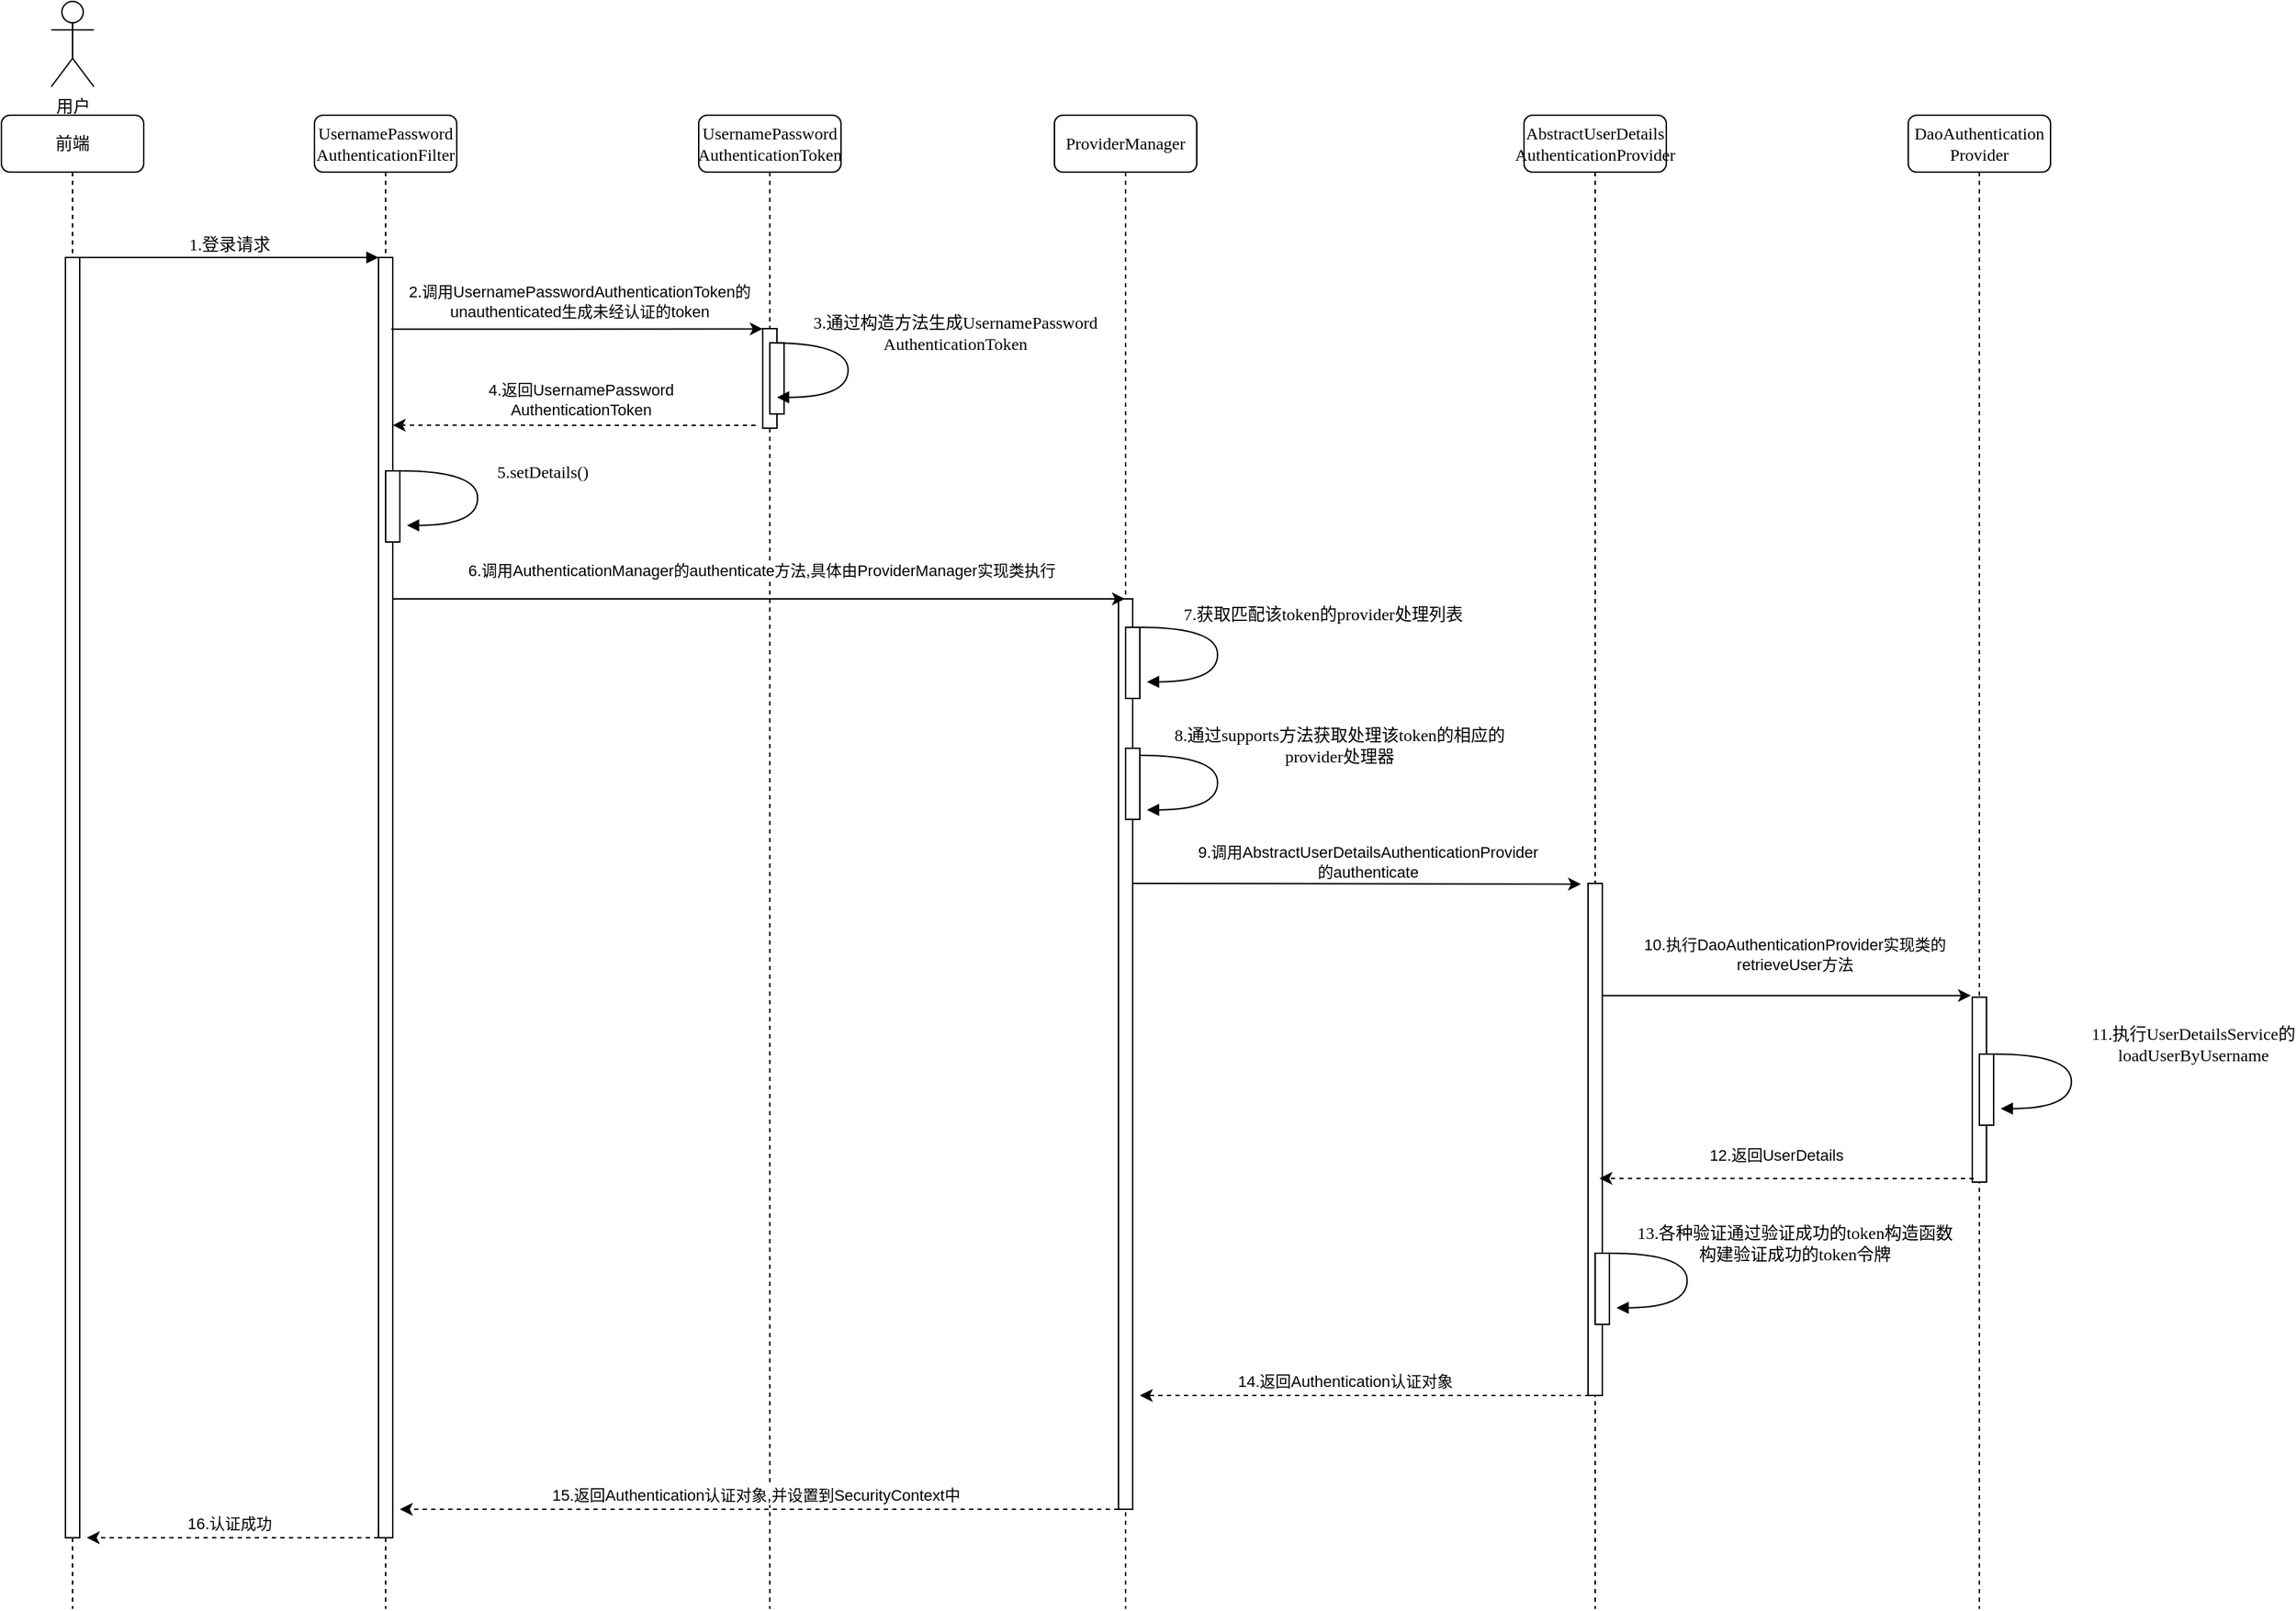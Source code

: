 <mxfile version="22.1.7" type="github">
  <diagram name="Page-1 的副本" id="eUShnUukef-zc76YGlRi">
    <mxGraphModel dx="954" dy="532" grid="1" gridSize="10" guides="1" tooltips="1" connect="1" arrows="1" fold="1" page="1" pageScale="1" pageWidth="850" pageHeight="1100" background="none" math="0" shadow="0">
      <root>
        <mxCell id="JlVxawvqB5DC8rzGfeJr-0" />
        <mxCell id="JlVxawvqB5DC8rzGfeJr-1" parent="JlVxawvqB5DC8rzGfeJr-0" />
        <mxCell id="JlVxawvqB5DC8rzGfeJr-4" value="UsernamePassword&lt;br&gt;AuthenticationFilter" style="shape=umlLifeline;perimeter=lifelinePerimeter;whiteSpace=wrap;html=1;container=1;collapsible=0;recursiveResize=0;outlineConnect=0;rounded=1;shadow=0;comic=0;labelBackgroundColor=none;strokeWidth=1;fontFamily=Verdana;fontSize=12;align=center;" parent="JlVxawvqB5DC8rzGfeJr-1" vertex="1">
          <mxGeometry x="240" y="80" width="100" height="1050" as="geometry" />
        </mxCell>
        <mxCell id="JlVxawvqB5DC8rzGfeJr-5" value="" style="html=1;points=[];perimeter=orthogonalPerimeter;rounded=0;shadow=0;comic=0;labelBackgroundColor=none;strokeWidth=1;fontFamily=Verdana;fontSize=12;align=center;" parent="JlVxawvqB5DC8rzGfeJr-4" vertex="1">
          <mxGeometry x="45" y="100" width="10" height="900" as="geometry" />
        </mxCell>
        <mxCell id="At50GQfwFZ2RmMRaV7AC-10" value="" style="html=1;points=[];perimeter=orthogonalPerimeter;rounded=0;shadow=0;comic=0;labelBackgroundColor=none;strokeWidth=1;fontFamily=Verdana;fontSize=12;align=center;" vertex="1" parent="JlVxawvqB5DC8rzGfeJr-4">
          <mxGeometry x="50" y="250" width="10" height="50" as="geometry" />
        </mxCell>
        <mxCell id="JlVxawvqB5DC8rzGfeJr-17" value="UsernamePassword&lt;br&gt;AuthenticationToken" style="shape=umlLifeline;perimeter=lifelinePerimeter;whiteSpace=wrap;html=1;container=1;collapsible=0;recursiveResize=0;outlineConnect=0;rounded=1;shadow=0;comic=0;labelBackgroundColor=none;strokeWidth=1;fontFamily=Verdana;fontSize=12;align=center;" parent="JlVxawvqB5DC8rzGfeJr-1" vertex="1">
          <mxGeometry x="510" y="80" width="100" height="1050" as="geometry" />
        </mxCell>
        <mxCell id="At50GQfwFZ2RmMRaV7AC-1" value="" style="html=1;points=[];perimeter=orthogonalPerimeter;rounded=0;shadow=0;comic=0;labelBackgroundColor=none;strokeWidth=1;fontFamily=Verdana;fontSize=12;align=center;" vertex="1" parent="JlVxawvqB5DC8rzGfeJr-17">
          <mxGeometry x="45" y="150" width="10" height="70" as="geometry" />
        </mxCell>
        <mxCell id="At50GQfwFZ2RmMRaV7AC-4" value="" style="html=1;points=[];perimeter=orthogonalPerimeter;rounded=0;shadow=0;comic=0;labelBackgroundColor=none;strokeWidth=1;fontFamily=Verdana;fontSize=12;align=center;" vertex="1" parent="JlVxawvqB5DC8rzGfeJr-17">
          <mxGeometry x="50" y="160" width="10" height="50" as="geometry" />
        </mxCell>
        <mxCell id="At50GQfwFZ2RmMRaV7AC-6" value="3.通过构造方法生成UsernamePassword&lt;br&gt;AuthenticationToken" style="html=1;verticalAlign=bottom;endArrow=block;labelBackgroundColor=none;fontFamily=Verdana;fontSize=12;elbow=vertical;edgeStyle=orthogonalEdgeStyle;curved=1;entryX=1;entryY=0.286;entryPerimeter=0;exitX=1.038;exitY=0.345;exitPerimeter=0;" edge="1" parent="JlVxawvqB5DC8rzGfeJr-17">
          <mxGeometry x="-0.093" y="75" relative="1" as="geometry">
            <mxPoint x="50.003" y="160" as="sourcePoint" />
            <mxPoint x="55.003" y="198.333" as="targetPoint" />
            <Array as="points">
              <mxPoint x="105" y="160" />
              <mxPoint x="105" y="198" />
            </Array>
            <mxPoint as="offset" />
          </mxGeometry>
        </mxCell>
        <mxCell id="JlVxawvqB5DC8rzGfeJr-27" value="ProviderManager" style="shape=umlLifeline;perimeter=lifelinePerimeter;whiteSpace=wrap;html=1;container=1;collapsible=0;recursiveResize=0;outlineConnect=0;rounded=1;shadow=0;comic=0;labelBackgroundColor=none;strokeWidth=1;fontFamily=Verdana;fontSize=12;align=center;" parent="JlVxawvqB5DC8rzGfeJr-1" vertex="1">
          <mxGeometry x="760" y="80" width="100" height="1050" as="geometry" />
        </mxCell>
        <mxCell id="At50GQfwFZ2RmMRaV7AC-9" value="" style="html=1;points=[];perimeter=orthogonalPerimeter;rounded=0;shadow=0;comic=0;labelBackgroundColor=none;strokeWidth=1;fontFamily=Verdana;fontSize=12;align=center;" vertex="1" parent="JlVxawvqB5DC8rzGfeJr-27">
          <mxGeometry x="45" y="340" width="10" height="640" as="geometry" />
        </mxCell>
        <mxCell id="At50GQfwFZ2RmMRaV7AC-13" value="" style="html=1;points=[];perimeter=orthogonalPerimeter;rounded=0;shadow=0;comic=0;labelBackgroundColor=none;strokeWidth=1;fontFamily=Verdana;fontSize=12;align=center;" vertex="1" parent="JlVxawvqB5DC8rzGfeJr-27">
          <mxGeometry x="50" y="360" width="10" height="50" as="geometry" />
        </mxCell>
        <mxCell id="At50GQfwFZ2RmMRaV7AC-15" value="" style="html=1;points=[];perimeter=orthogonalPerimeter;rounded=0;shadow=0;comic=0;labelBackgroundColor=none;strokeWidth=1;fontFamily=Verdana;fontSize=12;align=center;" vertex="1" parent="JlVxawvqB5DC8rzGfeJr-27">
          <mxGeometry x="50" y="445" width="10" height="50" as="geometry" />
        </mxCell>
        <mxCell id="JlVxawvqB5DC8rzGfeJr-29" value="前端" style="shape=umlLifeline;perimeter=lifelinePerimeter;whiteSpace=wrap;html=1;container=1;collapsible=0;recursiveResize=0;outlineConnect=0;rounded=1;shadow=0;comic=0;labelBackgroundColor=none;strokeWidth=1;fontFamily=Verdana;fontSize=12;align=center;" parent="JlVxawvqB5DC8rzGfeJr-1" vertex="1">
          <mxGeometry x="20" y="80" width="100" height="1050" as="geometry" />
        </mxCell>
        <mxCell id="JlVxawvqB5DC8rzGfeJr-30" value="" style="html=1;points=[];perimeter=orthogonalPerimeter;rounded=0;shadow=0;comic=0;labelBackgroundColor=none;strokeWidth=1;fontFamily=Verdana;fontSize=12;align=center;" parent="JlVxawvqB5DC8rzGfeJr-29" vertex="1">
          <mxGeometry x="45" y="100" width="10" height="900" as="geometry" />
        </mxCell>
        <mxCell id="JlVxawvqB5DC8rzGfeJr-33" value="1.登录请求" style="html=1;verticalAlign=bottom;endArrow=block;entryX=0;entryY=0;labelBackgroundColor=none;fontFamily=Verdana;fontSize=12;edgeStyle=elbowEdgeStyle;elbow=vertical;" parent="JlVxawvqB5DC8rzGfeJr-1" source="JlVxawvqB5DC8rzGfeJr-30" target="JlVxawvqB5DC8rzGfeJr-5" edge="1">
          <mxGeometry relative="1" as="geometry">
            <mxPoint x="220" y="190" as="sourcePoint" />
          </mxGeometry>
        </mxCell>
        <mxCell id="JlVxawvqB5DC8rzGfeJr-48" style="rounded=0;orthogonalLoop=1;jettySize=auto;html=1;dashed=1;" parent="JlVxawvqB5DC8rzGfeJr-1" edge="1">
          <mxGeometry relative="1" as="geometry">
            <mxPoint x="285" y="1080" as="sourcePoint" />
            <mxPoint x="80" y="1080" as="targetPoint" />
          </mxGeometry>
        </mxCell>
        <mxCell id="At50GQfwFZ2RmMRaV7AC-46" value="16.认证成功" style="edgeLabel;html=1;align=center;verticalAlign=middle;resizable=0;points=[];" vertex="1" connectable="0" parent="JlVxawvqB5DC8rzGfeJr-48">
          <mxGeometry x="-0.112" y="1" relative="1" as="geometry">
            <mxPoint x="-14" y="-11" as="offset" />
          </mxGeometry>
        </mxCell>
        <mxCell id="JlVxawvqB5DC8rzGfeJr-54" value="用户" style="shape=umlActor;verticalLabelPosition=bottom;verticalAlign=top;html=1;outlineConnect=0;" parent="JlVxawvqB5DC8rzGfeJr-1" vertex="1">
          <mxGeometry x="55" width="30" height="60" as="geometry" />
        </mxCell>
        <mxCell id="At50GQfwFZ2RmMRaV7AC-0" value="5.setDetails()" style="html=1;verticalAlign=bottom;endArrow=block;labelBackgroundColor=none;fontFamily=Verdana;fontSize=12;elbow=vertical;edgeStyle=orthogonalEdgeStyle;curved=1;entryX=1;entryY=0.286;entryPerimeter=0;exitX=1.038;exitY=0.345;exitPerimeter=0;" edge="1" parent="JlVxawvqB5DC8rzGfeJr-1">
          <mxGeometry x="-0.093" y="45" relative="1" as="geometry">
            <mxPoint x="300.003" y="330" as="sourcePoint" />
            <mxPoint x="305.003" y="368.333" as="targetPoint" />
            <Array as="points">
              <mxPoint x="354.67" y="330" />
              <mxPoint x="354.67" y="368" />
            </Array>
            <mxPoint as="offset" />
          </mxGeometry>
        </mxCell>
        <mxCell id="At50GQfwFZ2RmMRaV7AC-2" style="rounded=0;orthogonalLoop=1;jettySize=auto;html=1;exitX=0.9;exitY=0.056;exitDx=0;exitDy=0;exitPerimeter=0;entryX=0;entryY=0.003;entryDx=0;entryDy=0;entryPerimeter=0;" edge="1" parent="JlVxawvqB5DC8rzGfeJr-1" source="JlVxawvqB5DC8rzGfeJr-5" target="At50GQfwFZ2RmMRaV7AC-1">
          <mxGeometry relative="1" as="geometry">
            <mxPoint x="360" y="240" as="targetPoint" />
          </mxGeometry>
        </mxCell>
        <mxCell id="At50GQfwFZ2RmMRaV7AC-3" value="2.调用UsernamePasswordAuthenticationToken的&lt;br&gt;unauthenticated生成未经认证的token" style="edgeLabel;html=1;align=center;verticalAlign=middle;resizable=0;points=[];" vertex="1" connectable="0" parent="At50GQfwFZ2RmMRaV7AC-2">
          <mxGeometry x="0.007" y="-4" relative="1" as="geometry">
            <mxPoint y="-24" as="offset" />
          </mxGeometry>
        </mxCell>
        <mxCell id="At50GQfwFZ2RmMRaV7AC-7" style="rounded=0;orthogonalLoop=1;jettySize=auto;html=1;entryX=1;entryY=0.131;entryDx=0;entryDy=0;entryPerimeter=0;dashed=1;" edge="1" parent="JlVxawvqB5DC8rzGfeJr-1" target="JlVxawvqB5DC8rzGfeJr-5">
          <mxGeometry relative="1" as="geometry">
            <mxPoint x="550" y="298" as="sourcePoint" />
            <mxPoint x="300" y="298" as="targetPoint" />
          </mxGeometry>
        </mxCell>
        <mxCell id="At50GQfwFZ2RmMRaV7AC-8" value="4.返回UsernamePassword&lt;br&gt;AuthenticationToken" style="edgeLabel;html=1;align=center;verticalAlign=middle;resizable=0;points=[];" vertex="1" connectable="0" parent="At50GQfwFZ2RmMRaV7AC-7">
          <mxGeometry x="-0.035" y="-1" relative="1" as="geometry">
            <mxPoint y="-17" as="offset" />
          </mxGeometry>
        </mxCell>
        <mxCell id="At50GQfwFZ2RmMRaV7AC-11" style="rounded=0;orthogonalLoop=1;jettySize=auto;html=1;exitX=0.9;exitY=0.056;exitDx=0;exitDy=0;exitPerimeter=0;" edge="1" parent="JlVxawvqB5DC8rzGfeJr-1" target="JlVxawvqB5DC8rzGfeJr-27">
          <mxGeometry relative="1" as="geometry">
            <mxPoint x="556" y="420" as="targetPoint" />
            <mxPoint x="295" y="420" as="sourcePoint" />
          </mxGeometry>
        </mxCell>
        <mxCell id="At50GQfwFZ2RmMRaV7AC-12" value="6.调用AuthenticationManager的authenticate方法,具体由ProviderManager实现类执行" style="edgeLabel;html=1;align=center;verticalAlign=middle;resizable=0;points=[];" vertex="1" connectable="0" parent="At50GQfwFZ2RmMRaV7AC-11">
          <mxGeometry x="0.007" y="-4" relative="1" as="geometry">
            <mxPoint y="-24" as="offset" />
          </mxGeometry>
        </mxCell>
        <mxCell id="At50GQfwFZ2RmMRaV7AC-14" value="7.获取匹配该token的provider处理列表&amp;nbsp;" style="html=1;verticalAlign=bottom;endArrow=block;labelBackgroundColor=none;fontFamily=Verdana;fontSize=12;elbow=vertical;edgeStyle=orthogonalEdgeStyle;curved=1;entryX=1;entryY=0.286;entryPerimeter=0;exitX=1.038;exitY=0.345;exitPerimeter=0;" edge="1" parent="JlVxawvqB5DC8rzGfeJr-1">
          <mxGeometry x="-0.233" y="75" relative="1" as="geometry">
            <mxPoint x="820.003" y="440" as="sourcePoint" />
            <mxPoint x="825.003" y="478.333" as="targetPoint" />
            <Array as="points">
              <mxPoint x="874.67" y="440" />
              <mxPoint x="874.67" y="478" />
            </Array>
            <mxPoint as="offset" />
          </mxGeometry>
        </mxCell>
        <mxCell id="At50GQfwFZ2RmMRaV7AC-16" value="8.通过supports方法获取处理该token的相应的&lt;br&gt;provider处理器" style="html=1;verticalAlign=bottom;endArrow=block;labelBackgroundColor=none;fontFamily=Verdana;fontSize=12;elbow=vertical;edgeStyle=orthogonalEdgeStyle;curved=1;entryX=1;entryY=0.286;entryPerimeter=0;exitX=1.038;exitY=0.345;exitPerimeter=0;" edge="1" parent="JlVxawvqB5DC8rzGfeJr-1">
          <mxGeometry x="-0.093" y="85" relative="1" as="geometry">
            <mxPoint x="820.003" y="530" as="sourcePoint" />
            <mxPoint x="825.003" y="568.333" as="targetPoint" />
            <Array as="points">
              <mxPoint x="874.67" y="530" />
              <mxPoint x="874.67" y="568" />
            </Array>
            <mxPoint as="offset" />
          </mxGeometry>
        </mxCell>
        <mxCell id="At50GQfwFZ2RmMRaV7AC-18" value="AbstractUserDetails&lt;br&gt;AuthenticationProvider" style="shape=umlLifeline;perimeter=lifelinePerimeter;whiteSpace=wrap;html=1;container=1;collapsible=0;recursiveResize=0;outlineConnect=0;rounded=1;shadow=0;comic=0;labelBackgroundColor=none;strokeWidth=1;fontFamily=Verdana;fontSize=12;align=center;" vertex="1" parent="JlVxawvqB5DC8rzGfeJr-1">
          <mxGeometry x="1090" y="80" width="100" height="1050" as="geometry" />
        </mxCell>
        <mxCell id="At50GQfwFZ2RmMRaV7AC-19" value="" style="html=1;points=[];perimeter=orthogonalPerimeter;rounded=0;shadow=0;comic=0;labelBackgroundColor=none;strokeWidth=1;fontFamily=Verdana;fontSize=12;align=center;" vertex="1" parent="At50GQfwFZ2RmMRaV7AC-18">
          <mxGeometry x="45" y="540" width="10" height="360" as="geometry" />
        </mxCell>
        <mxCell id="At50GQfwFZ2RmMRaV7AC-22" style="rounded=0;orthogonalLoop=1;jettySize=auto;html=1;" edge="1" parent="At50GQfwFZ2RmMRaV7AC-18">
          <mxGeometry relative="1" as="geometry">
            <mxPoint x="-275" y="540" as="sourcePoint" />
            <mxPoint x="40" y="540.5" as="targetPoint" />
          </mxGeometry>
        </mxCell>
        <mxCell id="At50GQfwFZ2RmMRaV7AC-23" value="9.调用AbstractUserDetailsAuthenticationProvider&lt;br&gt;的authenticate" style="edgeLabel;html=1;align=center;verticalAlign=middle;resizable=0;points=[];" vertex="1" connectable="0" parent="At50GQfwFZ2RmMRaV7AC-22">
          <mxGeometry x="-0.213" relative="1" as="geometry">
            <mxPoint x="41" y="-15" as="offset" />
          </mxGeometry>
        </mxCell>
        <mxCell id="At50GQfwFZ2RmMRaV7AC-40" value="" style="html=1;points=[];perimeter=orthogonalPerimeter;rounded=0;shadow=0;comic=0;labelBackgroundColor=none;strokeWidth=1;fontFamily=Verdana;fontSize=12;align=center;" vertex="1" parent="At50GQfwFZ2RmMRaV7AC-18">
          <mxGeometry x="50" y="800" width="10" height="50" as="geometry" />
        </mxCell>
        <mxCell id="At50GQfwFZ2RmMRaV7AC-28" value="DaoAuthentication&lt;br&gt;Provider" style="shape=umlLifeline;perimeter=lifelinePerimeter;whiteSpace=wrap;html=1;container=1;collapsible=0;recursiveResize=0;outlineConnect=0;rounded=1;shadow=0;comic=0;labelBackgroundColor=none;strokeWidth=1;fontFamily=Verdana;fontSize=12;align=center;" vertex="1" parent="JlVxawvqB5DC8rzGfeJr-1">
          <mxGeometry x="1360" y="80" width="100" height="1050" as="geometry" />
        </mxCell>
        <mxCell id="At50GQfwFZ2RmMRaV7AC-29" value="" style="html=1;points=[];perimeter=orthogonalPerimeter;rounded=0;shadow=0;comic=0;labelBackgroundColor=none;strokeWidth=1;fontFamily=Verdana;fontSize=12;align=center;" vertex="1" parent="At50GQfwFZ2RmMRaV7AC-28">
          <mxGeometry x="45" y="620" width="10" height="130" as="geometry" />
        </mxCell>
        <mxCell id="At50GQfwFZ2RmMRaV7AC-36" value="" style="html=1;points=[];perimeter=orthogonalPerimeter;rounded=0;shadow=0;comic=0;labelBackgroundColor=none;strokeWidth=1;fontFamily=Verdana;fontSize=12;align=center;" vertex="1" parent="At50GQfwFZ2RmMRaV7AC-28">
          <mxGeometry x="50" y="660" width="10" height="50" as="geometry" />
        </mxCell>
        <mxCell id="At50GQfwFZ2RmMRaV7AC-34" style="rounded=0;orthogonalLoop=1;jettySize=auto;html=1;entryX=-0.1;entryY=-0.009;entryDx=0;entryDy=0;entryPerimeter=0;" edge="1" parent="JlVxawvqB5DC8rzGfeJr-1" source="At50GQfwFZ2RmMRaV7AC-19" target="At50GQfwFZ2RmMRaV7AC-29">
          <mxGeometry relative="1" as="geometry" />
        </mxCell>
        <mxCell id="At50GQfwFZ2RmMRaV7AC-35" value="10.执行DaoAuthenticationProvider实现类的&lt;br&gt;retrieveUser方法" style="edgeLabel;html=1;align=center;verticalAlign=middle;resizable=0;points=[];" vertex="1" connectable="0" parent="At50GQfwFZ2RmMRaV7AC-34">
          <mxGeometry x="-0.274" y="2" relative="1" as="geometry">
            <mxPoint x="41" y="-27" as="offset" />
          </mxGeometry>
        </mxCell>
        <mxCell id="At50GQfwFZ2RmMRaV7AC-37" value="11.执行UserDetailsService的&lt;br&gt;loadUserByUsername" style="html=1;verticalAlign=bottom;endArrow=block;labelBackgroundColor=none;fontFamily=Verdana;fontSize=12;elbow=vertical;edgeStyle=orthogonalEdgeStyle;curved=1;entryX=1;entryY=0.286;entryPerimeter=0;exitX=1.038;exitY=0.345;exitPerimeter=0;" edge="1" parent="JlVxawvqB5DC8rzGfeJr-1">
          <mxGeometry x="-0.093" y="85" relative="1" as="geometry">
            <mxPoint x="1420.003" y="740" as="sourcePoint" />
            <mxPoint x="1425.003" y="778.333" as="targetPoint" />
            <Array as="points">
              <mxPoint x="1474.67" y="740" />
              <mxPoint x="1474.67" y="778" />
            </Array>
            <mxPoint as="offset" />
          </mxGeometry>
        </mxCell>
        <mxCell id="At50GQfwFZ2RmMRaV7AC-38" style="rounded=0;orthogonalLoop=1;jettySize=auto;html=1;exitX=0.1;exitY=0.981;exitDx=0;exitDy=0;exitPerimeter=0;entryX=0.8;entryY=0.576;entryDx=0;entryDy=0;entryPerimeter=0;dashed=1;" edge="1" parent="JlVxawvqB5DC8rzGfeJr-1" source="At50GQfwFZ2RmMRaV7AC-29" target="At50GQfwFZ2RmMRaV7AC-19">
          <mxGeometry relative="1" as="geometry">
            <mxPoint x="1150" y="830" as="targetPoint" />
          </mxGeometry>
        </mxCell>
        <mxCell id="At50GQfwFZ2RmMRaV7AC-39" value="12.返回UserDetails" style="edgeLabel;html=1;align=center;verticalAlign=middle;resizable=0;points=[];" vertex="1" connectable="0" parent="At50GQfwFZ2RmMRaV7AC-38">
          <mxGeometry x="0.057" y="-3" relative="1" as="geometry">
            <mxPoint y="-14" as="offset" />
          </mxGeometry>
        </mxCell>
        <mxCell id="At50GQfwFZ2RmMRaV7AC-41" value="13.各种验证通过验证成功的token构造函数&lt;br&gt;构建验证成功的token令牌" style="html=1;verticalAlign=bottom;endArrow=block;labelBackgroundColor=none;fontFamily=Verdana;fontSize=12;elbow=vertical;edgeStyle=orthogonalEdgeStyle;curved=1;entryX=1;entryY=0.286;entryPerimeter=0;exitX=1.038;exitY=0.345;exitPerimeter=0;" edge="1" parent="JlVxawvqB5DC8rzGfeJr-1">
          <mxGeometry x="-0.093" y="75" relative="1" as="geometry">
            <mxPoint x="1150.003" y="880" as="sourcePoint" />
            <mxPoint x="1155.003" y="918.333" as="targetPoint" />
            <Array as="points">
              <mxPoint x="1204.67" y="880" />
              <mxPoint x="1204.67" y="918" />
            </Array>
            <mxPoint as="offset" />
          </mxGeometry>
        </mxCell>
        <mxCell id="At50GQfwFZ2RmMRaV7AC-42" style="rounded=0;orthogonalLoop=1;jettySize=auto;html=1;exitX=0.1;exitY=1;exitDx=0;exitDy=0;exitPerimeter=0;dashed=1;" edge="1" parent="JlVxawvqB5DC8rzGfeJr-1" source="At50GQfwFZ2RmMRaV7AC-19">
          <mxGeometry relative="1" as="geometry">
            <mxPoint x="820" y="980" as="targetPoint" />
          </mxGeometry>
        </mxCell>
        <mxCell id="At50GQfwFZ2RmMRaV7AC-43" value="14.返回Authentication认证对象" style="edgeLabel;html=1;align=center;verticalAlign=middle;resizable=0;points=[];" vertex="1" connectable="0" parent="At50GQfwFZ2RmMRaV7AC-42">
          <mxGeometry x="0.089" y="-2" relative="1" as="geometry">
            <mxPoint y="-8" as="offset" />
          </mxGeometry>
        </mxCell>
        <mxCell id="At50GQfwFZ2RmMRaV7AC-44" style="rounded=0;orthogonalLoop=1;jettySize=auto;html=1;dashed=1;" edge="1" parent="JlVxawvqB5DC8rzGfeJr-1">
          <mxGeometry relative="1" as="geometry">
            <mxPoint x="805" y="1060" as="sourcePoint" />
            <mxPoint x="300" y="1060" as="targetPoint" />
          </mxGeometry>
        </mxCell>
        <mxCell id="At50GQfwFZ2RmMRaV7AC-45" value="15.返回Authentication认证对象,并设置到SecurityContext中" style="edgeLabel;html=1;align=center;verticalAlign=middle;resizable=0;points=[];" vertex="1" connectable="0" parent="At50GQfwFZ2RmMRaV7AC-44">
          <mxGeometry x="0.35" y="-2" relative="1" as="geometry">
            <mxPoint x="86" y="-8" as="offset" />
          </mxGeometry>
        </mxCell>
      </root>
    </mxGraphModel>
  </diagram>
</mxfile>
